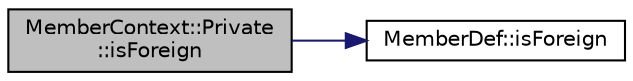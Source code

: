 digraph "MemberContext::Private::isForeign"
{
 // LATEX_PDF_SIZE
  edge [fontname="Helvetica",fontsize="10",labelfontname="Helvetica",labelfontsize="10"];
  node [fontname="Helvetica",fontsize="10",shape=record];
  rankdir="LR";
  Node1 [label="MemberContext::Private\l::isForeign",height=0.2,width=0.4,color="black", fillcolor="grey75", style="filled", fontcolor="black",tooltip=" "];
  Node1 -> Node2 [color="midnightblue",fontsize="10",style="solid"];
  Node2 [label="MemberDef::isForeign",height=0.2,width=0.4,color="black", fillcolor="white", style="filled",URL="$classMemberDef.html#a1b388162e65708a87857b9605cb63591",tooltip=" "];
}
